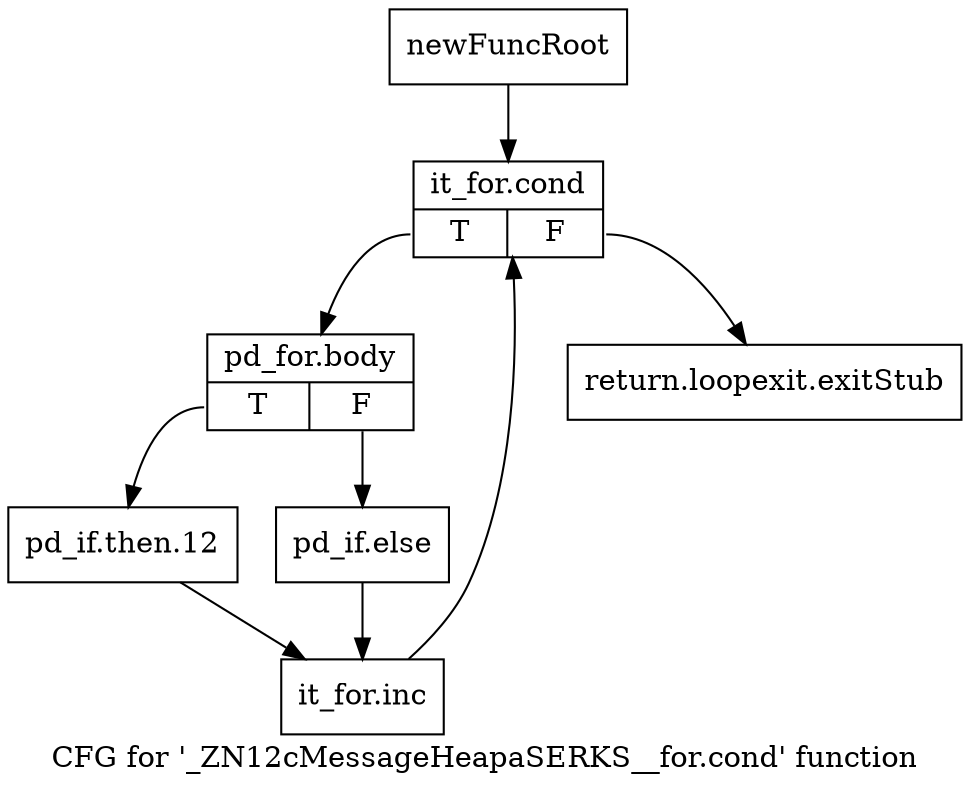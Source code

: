 digraph "CFG for '_ZN12cMessageHeapaSERKS__for.cond' function" {
	label="CFG for '_ZN12cMessageHeapaSERKS__for.cond' function";

	Node0x218f310 [shape=record,label="{newFuncRoot}"];
	Node0x218f310 -> Node0x218f3b0;
	Node0x218f360 [shape=record,label="{return.loopexit.exitStub}"];
	Node0x218f3b0 [shape=record,label="{it_for.cond|{<s0>T|<s1>F}}"];
	Node0x218f3b0:s0 -> Node0x218f400;
	Node0x218f3b0:s1 -> Node0x218f360;
	Node0x218f400 [shape=record,label="{pd_for.body|{<s0>T|<s1>F}}"];
	Node0x218f400:s0 -> Node0x218f4a0;
	Node0x218f400:s1 -> Node0x218f450;
	Node0x218f450 [shape=record,label="{pd_if.else}"];
	Node0x218f450 -> Node0x218f4f0;
	Node0x218f4a0 [shape=record,label="{pd_if.then.12}"];
	Node0x218f4a0 -> Node0x218f4f0;
	Node0x218f4f0 [shape=record,label="{it_for.inc}"];
	Node0x218f4f0 -> Node0x218f3b0;
}
